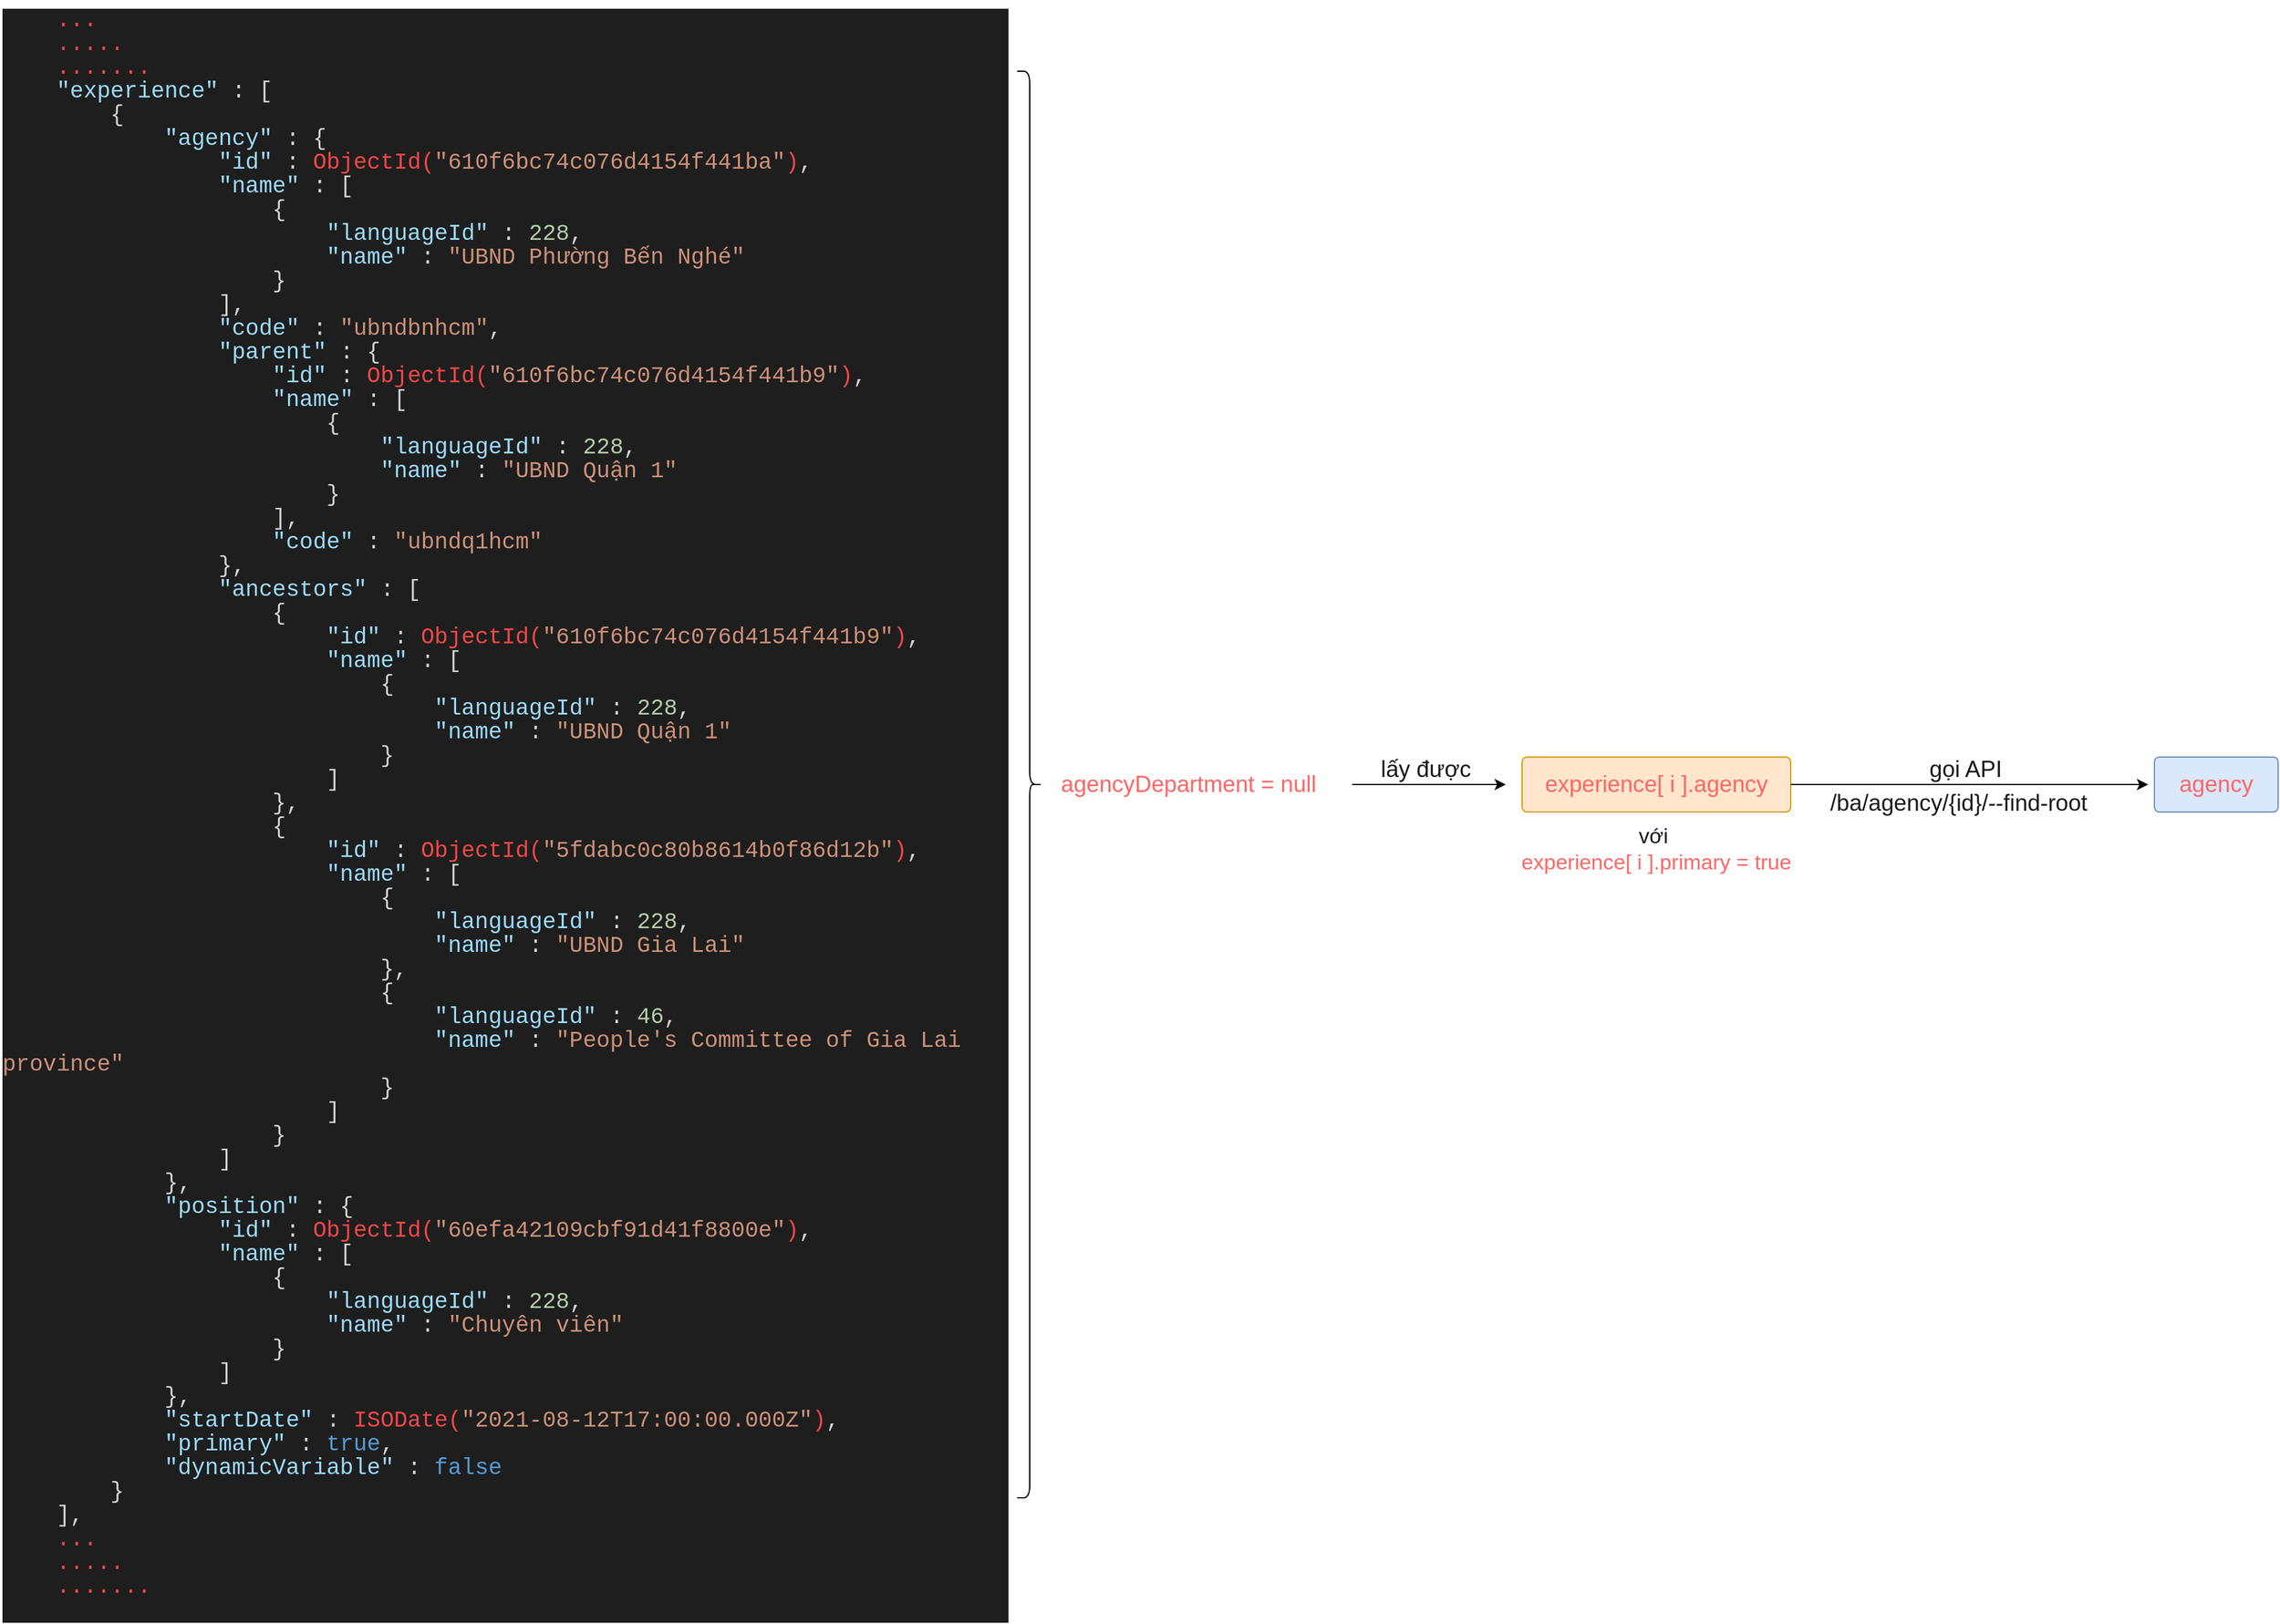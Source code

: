 <mxfile version="16.6.2" type="github">
  <diagram id="NZ3QZ4eZ0BAs92c2d-tE" name="Page-1">
    <mxGraphModel dx="2176" dy="1188" grid="0" gridSize="10" guides="1" tooltips="1" connect="1" arrows="1" fold="1" page="1" pageScale="1" pageWidth="4681" pageHeight="3300" math="0" shadow="0">
      <root>
        <mxCell id="0" />
        <mxCell id="1" parent="0" />
        <mxCell id="aaJU3hRqsd-_yZJHbKK0-4" value="&lt;div style=&quot;color: rgb(212 , 212 , 212) ; background-color: rgb(30 , 30 , 30) ; font-family: &amp;#34;consolas&amp;#34; , &amp;#34;courier new&amp;#34; , monospace ; font-weight: normal ; line-height: 19px ; font-size: 18px&quot;&gt;&lt;div&gt;&lt;/div&gt;&lt;div&gt;&lt;span style=&quot;color: #d4d4d4&quot;&gt;&amp;nbsp; &amp;nbsp; &lt;/span&gt;&lt;span style=&quot;color: #f44747&quot;&gt;...&lt;/span&gt;&lt;/div&gt;&lt;div&gt;&lt;span style=&quot;color: #d4d4d4&quot;&gt;&amp;nbsp; &amp;nbsp; &lt;/span&gt;&lt;span style=&quot;color: #f44747&quot;&gt;.....&lt;/span&gt;&lt;/div&gt;&lt;div&gt;&lt;span style=&quot;color: #d4d4d4&quot;&gt;&amp;nbsp; &amp;nbsp; &lt;/span&gt;&lt;span style=&quot;color: #f44747&quot;&gt;.......&lt;/span&gt;&lt;/div&gt;&lt;div&gt;&lt;span style=&quot;color: #d4d4d4&quot;&gt;&amp;nbsp; &amp;nbsp; &lt;/span&gt;&lt;span style=&quot;color: #9cdcfe&quot;&gt;&quot;experience&quot;&lt;/span&gt;&lt;span style=&quot;color: #d4d4d4&quot;&gt; : [ &lt;/span&gt;&lt;/div&gt;&lt;div&gt;&lt;span style=&quot;color: #d4d4d4&quot;&gt;&amp;nbsp; &amp;nbsp; &amp;nbsp; &amp;nbsp; {&lt;/span&gt;&lt;/div&gt;&lt;div&gt;&lt;span style=&quot;color: #d4d4d4&quot;&gt;&amp;nbsp; &amp;nbsp; &amp;nbsp; &amp;nbsp; &amp;nbsp; &amp;nbsp; &lt;/span&gt;&lt;span style=&quot;color: #9cdcfe&quot;&gt;&quot;agency&quot;&lt;/span&gt;&lt;span style=&quot;color: #d4d4d4&quot;&gt; : {&lt;/span&gt;&lt;/div&gt;&lt;div&gt;&lt;span style=&quot;color: #d4d4d4&quot;&gt;&amp;nbsp; &amp;nbsp; &amp;nbsp; &amp;nbsp; &amp;nbsp; &amp;nbsp; &amp;nbsp; &amp;nbsp; &lt;/span&gt;&lt;span style=&quot;color: #9cdcfe&quot;&gt;&quot;id&quot;&lt;/span&gt;&lt;span style=&quot;color: #d4d4d4&quot;&gt; : &lt;/span&gt;&lt;span style=&quot;color: #f44747&quot;&gt;ObjectId(&lt;/span&gt;&lt;span style=&quot;color: #ce9178&quot;&gt;&quot;610f6bc74c076d4154f441ba&quot;&lt;/span&gt;&lt;span style=&quot;color: #f44747&quot;&gt;)&lt;/span&gt;&lt;span style=&quot;color: #d4d4d4&quot;&gt;,&lt;/span&gt;&lt;/div&gt;&lt;div&gt;&lt;span style=&quot;color: #d4d4d4&quot;&gt;&amp;nbsp; &amp;nbsp; &amp;nbsp; &amp;nbsp; &amp;nbsp; &amp;nbsp; &amp;nbsp; &amp;nbsp; &lt;/span&gt;&lt;span style=&quot;color: #9cdcfe&quot;&gt;&quot;name&quot;&lt;/span&gt;&lt;span style=&quot;color: #d4d4d4&quot;&gt; : [ &lt;/span&gt;&lt;/div&gt;&lt;div&gt;&lt;span style=&quot;color: #d4d4d4&quot;&gt;&amp;nbsp; &amp;nbsp; &amp;nbsp; &amp;nbsp; &amp;nbsp; &amp;nbsp; &amp;nbsp; &amp;nbsp; &amp;nbsp; &amp;nbsp; {&lt;/span&gt;&lt;/div&gt;&lt;div&gt;&lt;span style=&quot;color: #d4d4d4&quot;&gt;&amp;nbsp; &amp;nbsp; &amp;nbsp; &amp;nbsp; &amp;nbsp; &amp;nbsp; &amp;nbsp; &amp;nbsp; &amp;nbsp; &amp;nbsp; &amp;nbsp; &amp;nbsp; &lt;/span&gt;&lt;span style=&quot;color: #9cdcfe&quot;&gt;&quot;languageId&quot;&lt;/span&gt;&lt;span style=&quot;color: #d4d4d4&quot;&gt; : &lt;/span&gt;&lt;span style=&quot;color: #b5cea8&quot;&gt;228&lt;/span&gt;&lt;span style=&quot;color: #d4d4d4&quot;&gt;,&lt;/span&gt;&lt;/div&gt;&lt;div&gt;&lt;span style=&quot;color: #d4d4d4&quot;&gt;&amp;nbsp; &amp;nbsp; &amp;nbsp; &amp;nbsp; &amp;nbsp; &amp;nbsp; &amp;nbsp; &amp;nbsp; &amp;nbsp; &amp;nbsp; &amp;nbsp; &amp;nbsp; &lt;/span&gt;&lt;span style=&quot;color: #9cdcfe&quot;&gt;&quot;name&quot;&lt;/span&gt;&lt;span style=&quot;color: #d4d4d4&quot;&gt; : &lt;/span&gt;&lt;span style=&quot;color: #ce9178&quot;&gt;&quot;UBND Phường Bến Nghé&quot;&lt;/span&gt;&lt;/div&gt;&lt;div&gt;&lt;span style=&quot;color: #d4d4d4&quot;&gt;&amp;nbsp; &amp;nbsp; &amp;nbsp; &amp;nbsp; &amp;nbsp; &amp;nbsp; &amp;nbsp; &amp;nbsp; &amp;nbsp; &amp;nbsp; }&lt;/span&gt;&lt;/div&gt;&lt;div&gt;&lt;span style=&quot;color: #d4d4d4&quot;&gt;&amp;nbsp; &amp;nbsp; &amp;nbsp; &amp;nbsp; &amp;nbsp; &amp;nbsp; &amp;nbsp; &amp;nbsp; ],&lt;/span&gt;&lt;/div&gt;&lt;div&gt;&lt;span style=&quot;color: #d4d4d4&quot;&gt;&amp;nbsp; &amp;nbsp; &amp;nbsp; &amp;nbsp; &amp;nbsp; &amp;nbsp; &amp;nbsp; &amp;nbsp; &lt;/span&gt;&lt;span style=&quot;color: #9cdcfe&quot;&gt;&quot;code&quot;&lt;/span&gt;&lt;span style=&quot;color: #d4d4d4&quot;&gt; : &lt;/span&gt;&lt;span style=&quot;color: #ce9178&quot;&gt;&quot;ubndbnhcm&quot;&lt;/span&gt;&lt;span style=&quot;color: #d4d4d4&quot;&gt;,&lt;/span&gt;&lt;/div&gt;&lt;div&gt;&lt;span style=&quot;color: #d4d4d4&quot;&gt;&amp;nbsp; &amp;nbsp; &amp;nbsp; &amp;nbsp; &amp;nbsp; &amp;nbsp; &amp;nbsp; &amp;nbsp; &lt;/span&gt;&lt;span style=&quot;color: #9cdcfe&quot;&gt;&quot;parent&quot;&lt;/span&gt;&lt;span style=&quot;color: #d4d4d4&quot;&gt; : {&lt;/span&gt;&lt;/div&gt;&lt;div&gt;&lt;span style=&quot;color: #d4d4d4&quot;&gt;&amp;nbsp; &amp;nbsp; &amp;nbsp; &amp;nbsp; &amp;nbsp; &amp;nbsp; &amp;nbsp; &amp;nbsp; &amp;nbsp; &amp;nbsp; &lt;/span&gt;&lt;span style=&quot;color: #9cdcfe&quot;&gt;&quot;id&quot;&lt;/span&gt;&lt;span style=&quot;color: #d4d4d4&quot;&gt; : &lt;/span&gt;&lt;span style=&quot;color: #f44747&quot;&gt;ObjectId(&lt;/span&gt;&lt;span style=&quot;color: #ce9178&quot;&gt;&quot;610f6bc74c076d4154f441b9&quot;&lt;/span&gt;&lt;span style=&quot;color: #f44747&quot;&gt;)&lt;/span&gt;&lt;span style=&quot;color: #d4d4d4&quot;&gt;,&lt;/span&gt;&lt;/div&gt;&lt;div&gt;&lt;span style=&quot;color: #d4d4d4&quot;&gt;&amp;nbsp; &amp;nbsp; &amp;nbsp; &amp;nbsp; &amp;nbsp; &amp;nbsp; &amp;nbsp; &amp;nbsp; &amp;nbsp; &amp;nbsp; &lt;/span&gt;&lt;span style=&quot;color: #9cdcfe&quot;&gt;&quot;name&quot;&lt;/span&gt;&lt;span style=&quot;color: #d4d4d4&quot;&gt; : [ &lt;/span&gt;&lt;/div&gt;&lt;div&gt;&lt;span style=&quot;color: #d4d4d4&quot;&gt;&amp;nbsp; &amp;nbsp; &amp;nbsp; &amp;nbsp; &amp;nbsp; &amp;nbsp; &amp;nbsp; &amp;nbsp; &amp;nbsp; &amp;nbsp; &amp;nbsp; &amp;nbsp; {&lt;/span&gt;&lt;/div&gt;&lt;div&gt;&lt;span style=&quot;color: #d4d4d4&quot;&gt;&amp;nbsp; &amp;nbsp; &amp;nbsp; &amp;nbsp; &amp;nbsp; &amp;nbsp; &amp;nbsp; &amp;nbsp; &amp;nbsp; &amp;nbsp; &amp;nbsp; &amp;nbsp; &amp;nbsp; &amp;nbsp; &lt;/span&gt;&lt;span style=&quot;color: #9cdcfe&quot;&gt;&quot;languageId&quot;&lt;/span&gt;&lt;span style=&quot;color: #d4d4d4&quot;&gt; : &lt;/span&gt;&lt;span style=&quot;color: #b5cea8&quot;&gt;228&lt;/span&gt;&lt;span style=&quot;color: #d4d4d4&quot;&gt;,&lt;/span&gt;&lt;/div&gt;&lt;div&gt;&lt;span style=&quot;color: #d4d4d4&quot;&gt;&amp;nbsp; &amp;nbsp; &amp;nbsp; &amp;nbsp; &amp;nbsp; &amp;nbsp; &amp;nbsp; &amp;nbsp; &amp;nbsp; &amp;nbsp; &amp;nbsp; &amp;nbsp; &amp;nbsp; &amp;nbsp; &lt;/span&gt;&lt;span style=&quot;color: #9cdcfe&quot;&gt;&quot;name&quot;&lt;/span&gt;&lt;span style=&quot;color: #d4d4d4&quot;&gt; : &lt;/span&gt;&lt;span style=&quot;color: #ce9178&quot;&gt;&quot;UBND Quận 1&quot;&lt;/span&gt;&lt;/div&gt;&lt;div&gt;&lt;span style=&quot;color: #d4d4d4&quot;&gt;&amp;nbsp; &amp;nbsp; &amp;nbsp; &amp;nbsp; &amp;nbsp; &amp;nbsp; &amp;nbsp; &amp;nbsp; &amp;nbsp; &amp;nbsp; &amp;nbsp; &amp;nbsp; }&lt;/span&gt;&lt;/div&gt;&lt;div&gt;&lt;span style=&quot;color: #d4d4d4&quot;&gt;&amp;nbsp; &amp;nbsp; &amp;nbsp; &amp;nbsp; &amp;nbsp; &amp;nbsp; &amp;nbsp; &amp;nbsp; &amp;nbsp; &amp;nbsp; ],&lt;/span&gt;&lt;/div&gt;&lt;div&gt;&lt;span style=&quot;color: #d4d4d4&quot;&gt;&amp;nbsp; &amp;nbsp; &amp;nbsp; &amp;nbsp; &amp;nbsp; &amp;nbsp; &amp;nbsp; &amp;nbsp; &amp;nbsp; &amp;nbsp; &lt;/span&gt;&lt;span style=&quot;color: #9cdcfe&quot;&gt;&quot;code&quot;&lt;/span&gt;&lt;span style=&quot;color: #d4d4d4&quot;&gt; : &lt;/span&gt;&lt;span style=&quot;color: #ce9178&quot;&gt;&quot;ubndq1hcm&quot;&lt;/span&gt;&lt;/div&gt;&lt;div&gt;&lt;span style=&quot;color: #d4d4d4&quot;&gt;&amp;nbsp; &amp;nbsp; &amp;nbsp; &amp;nbsp; &amp;nbsp; &amp;nbsp; &amp;nbsp; &amp;nbsp; },&lt;/span&gt;&lt;/div&gt;&lt;div&gt;&lt;span style=&quot;color: #d4d4d4&quot;&gt;&amp;nbsp; &amp;nbsp; &amp;nbsp; &amp;nbsp; &amp;nbsp; &amp;nbsp; &amp;nbsp; &amp;nbsp; &lt;/span&gt;&lt;span style=&quot;color: #9cdcfe&quot;&gt;&quot;ancestors&quot;&lt;/span&gt;&lt;span style=&quot;color: #d4d4d4&quot;&gt; : [ &lt;/span&gt;&lt;/div&gt;&lt;div&gt;&lt;span style=&quot;color: #d4d4d4&quot;&gt;&amp;nbsp; &amp;nbsp; &amp;nbsp; &amp;nbsp; &amp;nbsp; &amp;nbsp; &amp;nbsp; &amp;nbsp; &amp;nbsp; &amp;nbsp; {&lt;/span&gt;&lt;/div&gt;&lt;div&gt;&lt;span style=&quot;color: #d4d4d4&quot;&gt;&amp;nbsp; &amp;nbsp; &amp;nbsp; &amp;nbsp; &amp;nbsp; &amp;nbsp; &amp;nbsp; &amp;nbsp; &amp;nbsp; &amp;nbsp; &amp;nbsp; &amp;nbsp; &lt;/span&gt;&lt;span style=&quot;color: #9cdcfe&quot;&gt;&quot;id&quot;&lt;/span&gt;&lt;span style=&quot;color: #d4d4d4&quot;&gt; : &lt;/span&gt;&lt;span style=&quot;color: #f44747&quot;&gt;ObjectId(&lt;/span&gt;&lt;span style=&quot;color: #ce9178&quot;&gt;&quot;610f6bc74c076d4154f441b9&quot;&lt;/span&gt;&lt;span style=&quot;color: #f44747&quot;&gt;)&lt;/span&gt;&lt;span style=&quot;color: #d4d4d4&quot;&gt;,&lt;/span&gt;&lt;/div&gt;&lt;div&gt;&lt;span style=&quot;color: #d4d4d4&quot;&gt;&amp;nbsp; &amp;nbsp; &amp;nbsp; &amp;nbsp; &amp;nbsp; &amp;nbsp; &amp;nbsp; &amp;nbsp; &amp;nbsp; &amp;nbsp; &amp;nbsp; &amp;nbsp; &lt;/span&gt;&lt;span style=&quot;color: #9cdcfe&quot;&gt;&quot;name&quot;&lt;/span&gt;&lt;span style=&quot;color: #d4d4d4&quot;&gt; : [ &lt;/span&gt;&lt;/div&gt;&lt;div&gt;&lt;span style=&quot;color: #d4d4d4&quot;&gt;&amp;nbsp; &amp;nbsp; &amp;nbsp; &amp;nbsp; &amp;nbsp; &amp;nbsp; &amp;nbsp; &amp;nbsp; &amp;nbsp; &amp;nbsp; &amp;nbsp; &amp;nbsp; &amp;nbsp; &amp;nbsp; {&lt;/span&gt;&lt;/div&gt;&lt;div&gt;&lt;span style=&quot;color: #d4d4d4&quot;&gt;&amp;nbsp; &amp;nbsp; &amp;nbsp; &amp;nbsp; &amp;nbsp; &amp;nbsp; &amp;nbsp; &amp;nbsp; &amp;nbsp; &amp;nbsp; &amp;nbsp; &amp;nbsp; &amp;nbsp; &amp;nbsp; &amp;nbsp; &amp;nbsp; &lt;/span&gt;&lt;span style=&quot;color: #9cdcfe&quot;&gt;&quot;languageId&quot;&lt;/span&gt;&lt;span style=&quot;color: #d4d4d4&quot;&gt; : &lt;/span&gt;&lt;span style=&quot;color: #b5cea8&quot;&gt;228&lt;/span&gt;&lt;span style=&quot;color: #d4d4d4&quot;&gt;,&lt;/span&gt;&lt;/div&gt;&lt;div&gt;&lt;span style=&quot;color: #d4d4d4&quot;&gt;&amp;nbsp; &amp;nbsp; &amp;nbsp; &amp;nbsp; &amp;nbsp; &amp;nbsp; &amp;nbsp; &amp;nbsp; &amp;nbsp; &amp;nbsp; &amp;nbsp; &amp;nbsp; &amp;nbsp; &amp;nbsp; &amp;nbsp; &amp;nbsp; &lt;/span&gt;&lt;span style=&quot;color: #9cdcfe&quot;&gt;&quot;name&quot;&lt;/span&gt;&lt;span style=&quot;color: #d4d4d4&quot;&gt; : &lt;/span&gt;&lt;span style=&quot;color: #ce9178&quot;&gt;&quot;UBND Quận 1&quot;&lt;/span&gt;&lt;/div&gt;&lt;div&gt;&lt;span style=&quot;color: #d4d4d4&quot;&gt;&amp;nbsp; &amp;nbsp; &amp;nbsp; &amp;nbsp; &amp;nbsp; &amp;nbsp; &amp;nbsp; &amp;nbsp; &amp;nbsp; &amp;nbsp; &amp;nbsp; &amp;nbsp; &amp;nbsp; &amp;nbsp; }&lt;/span&gt;&lt;/div&gt;&lt;div&gt;&lt;span style=&quot;color: #d4d4d4&quot;&gt;&amp;nbsp; &amp;nbsp; &amp;nbsp; &amp;nbsp; &amp;nbsp; &amp;nbsp; &amp;nbsp; &amp;nbsp; &amp;nbsp; &amp;nbsp; &amp;nbsp; &amp;nbsp; ]&lt;/span&gt;&lt;/div&gt;&lt;div&gt;&lt;span style=&quot;color: #d4d4d4&quot;&gt;&amp;nbsp; &amp;nbsp; &amp;nbsp; &amp;nbsp; &amp;nbsp; &amp;nbsp; &amp;nbsp; &amp;nbsp; &amp;nbsp; &amp;nbsp; }, &lt;/span&gt;&lt;/div&gt;&lt;div&gt;&lt;span style=&quot;color: #d4d4d4&quot;&gt;&amp;nbsp; &amp;nbsp; &amp;nbsp; &amp;nbsp; &amp;nbsp; &amp;nbsp; &amp;nbsp; &amp;nbsp; &amp;nbsp; &amp;nbsp; {&lt;/span&gt;&lt;/div&gt;&lt;div&gt;&lt;span style=&quot;color: #d4d4d4&quot;&gt;&amp;nbsp; &amp;nbsp; &amp;nbsp; &amp;nbsp; &amp;nbsp; &amp;nbsp; &amp;nbsp; &amp;nbsp; &amp;nbsp; &amp;nbsp; &amp;nbsp; &amp;nbsp; &lt;/span&gt;&lt;span style=&quot;color: #9cdcfe&quot;&gt;&quot;id&quot;&lt;/span&gt;&lt;span style=&quot;color: #d4d4d4&quot;&gt; : &lt;/span&gt;&lt;span style=&quot;color: #f44747&quot;&gt;ObjectId(&lt;/span&gt;&lt;span style=&quot;color: #ce9178&quot;&gt;&quot;5fdabc0c80b8614b0f86d12b&quot;&lt;/span&gt;&lt;span style=&quot;color: #f44747&quot;&gt;)&lt;/span&gt;&lt;span style=&quot;color: #d4d4d4&quot;&gt;,&lt;/span&gt;&lt;/div&gt;&lt;div&gt;&lt;span style=&quot;color: #d4d4d4&quot;&gt;&amp;nbsp; &amp;nbsp; &amp;nbsp; &amp;nbsp; &amp;nbsp; &amp;nbsp; &amp;nbsp; &amp;nbsp; &amp;nbsp; &amp;nbsp; &amp;nbsp; &amp;nbsp; &lt;/span&gt;&lt;span style=&quot;color: #9cdcfe&quot;&gt;&quot;name&quot;&lt;/span&gt;&lt;span style=&quot;color: #d4d4d4&quot;&gt; : [ &lt;/span&gt;&lt;/div&gt;&lt;div&gt;&lt;span style=&quot;color: #d4d4d4&quot;&gt;&amp;nbsp; &amp;nbsp; &amp;nbsp; &amp;nbsp; &amp;nbsp; &amp;nbsp; &amp;nbsp; &amp;nbsp; &amp;nbsp; &amp;nbsp; &amp;nbsp; &amp;nbsp; &amp;nbsp; &amp;nbsp; {&lt;/span&gt;&lt;/div&gt;&lt;div&gt;&lt;span style=&quot;color: #d4d4d4&quot;&gt;&amp;nbsp; &amp;nbsp; &amp;nbsp; &amp;nbsp; &amp;nbsp; &amp;nbsp; &amp;nbsp; &amp;nbsp; &amp;nbsp; &amp;nbsp; &amp;nbsp; &amp;nbsp; &amp;nbsp; &amp;nbsp; &amp;nbsp; &amp;nbsp; &lt;/span&gt;&lt;span style=&quot;color: #9cdcfe&quot;&gt;&quot;languageId&quot;&lt;/span&gt;&lt;span style=&quot;color: #d4d4d4&quot;&gt; : &lt;/span&gt;&lt;span style=&quot;color: #b5cea8&quot;&gt;228&lt;/span&gt;&lt;span style=&quot;color: #d4d4d4&quot;&gt;,&lt;/span&gt;&lt;/div&gt;&lt;div&gt;&lt;span style=&quot;color: #d4d4d4&quot;&gt;&amp;nbsp; &amp;nbsp; &amp;nbsp; &amp;nbsp; &amp;nbsp; &amp;nbsp; &amp;nbsp; &amp;nbsp; &amp;nbsp; &amp;nbsp; &amp;nbsp; &amp;nbsp; &amp;nbsp; &amp;nbsp; &amp;nbsp; &amp;nbsp; &lt;/span&gt;&lt;span style=&quot;color: #9cdcfe&quot;&gt;&quot;name&quot;&lt;/span&gt;&lt;span style=&quot;color: #d4d4d4&quot;&gt; : &lt;/span&gt;&lt;span style=&quot;color: #ce9178&quot;&gt;&quot;UBND Gia Lai&quot;&lt;/span&gt;&lt;/div&gt;&lt;div&gt;&lt;span style=&quot;color: #d4d4d4&quot;&gt;&amp;nbsp; &amp;nbsp; &amp;nbsp; &amp;nbsp; &amp;nbsp; &amp;nbsp; &amp;nbsp; &amp;nbsp; &amp;nbsp; &amp;nbsp; &amp;nbsp; &amp;nbsp; &amp;nbsp; &amp;nbsp; }, &lt;/span&gt;&lt;/div&gt;&lt;div&gt;&lt;span style=&quot;color: #d4d4d4&quot;&gt;&amp;nbsp; &amp;nbsp; &amp;nbsp; &amp;nbsp; &amp;nbsp; &amp;nbsp; &amp;nbsp; &amp;nbsp; &amp;nbsp; &amp;nbsp; &amp;nbsp; &amp;nbsp; &amp;nbsp; &amp;nbsp; {&lt;/span&gt;&lt;/div&gt;&lt;div&gt;&lt;span style=&quot;color: #d4d4d4&quot;&gt;&amp;nbsp; &amp;nbsp; &amp;nbsp; &amp;nbsp; &amp;nbsp; &amp;nbsp; &amp;nbsp; &amp;nbsp; &amp;nbsp; &amp;nbsp; &amp;nbsp; &amp;nbsp; &amp;nbsp; &amp;nbsp; &amp;nbsp; &amp;nbsp; &lt;/span&gt;&lt;span style=&quot;color: #9cdcfe&quot;&gt;&quot;languageId&quot;&lt;/span&gt;&lt;span style=&quot;color: #d4d4d4&quot;&gt; : &lt;/span&gt;&lt;span style=&quot;color: #b5cea8&quot;&gt;46&lt;/span&gt;&lt;span style=&quot;color: #d4d4d4&quot;&gt;,&lt;/span&gt;&lt;/div&gt;&lt;div&gt;&lt;span style=&quot;color: #d4d4d4&quot;&gt;&amp;nbsp; &amp;nbsp; &amp;nbsp; &amp;nbsp; &amp;nbsp; &amp;nbsp; &amp;nbsp; &amp;nbsp; &amp;nbsp; &amp;nbsp; &amp;nbsp; &amp;nbsp; &amp;nbsp; &amp;nbsp; &amp;nbsp; &amp;nbsp; &lt;/span&gt;&lt;span style=&quot;color: #9cdcfe&quot;&gt;&quot;name&quot;&lt;/span&gt;&lt;span style=&quot;color: #d4d4d4&quot;&gt; : &lt;/span&gt;&lt;span style=&quot;color: #ce9178&quot;&gt;&quot;People&#39;s Committee of Gia Lai province&quot;&lt;/span&gt;&lt;/div&gt;&lt;div&gt;&lt;span style=&quot;color: #d4d4d4&quot;&gt;&amp;nbsp; &amp;nbsp; &amp;nbsp; &amp;nbsp; &amp;nbsp; &amp;nbsp; &amp;nbsp; &amp;nbsp; &amp;nbsp; &amp;nbsp; &amp;nbsp; &amp;nbsp; &amp;nbsp; &amp;nbsp; }&lt;/span&gt;&lt;/div&gt;&lt;div&gt;&lt;span style=&quot;color: #d4d4d4&quot;&gt;&amp;nbsp; &amp;nbsp; &amp;nbsp; &amp;nbsp; &amp;nbsp; &amp;nbsp; &amp;nbsp; &amp;nbsp; &amp;nbsp; &amp;nbsp; &amp;nbsp; &amp;nbsp; ]&lt;/span&gt;&lt;/div&gt;&lt;div&gt;&lt;span style=&quot;color: #d4d4d4&quot;&gt;&amp;nbsp; &amp;nbsp; &amp;nbsp; &amp;nbsp; &amp;nbsp; &amp;nbsp; &amp;nbsp; &amp;nbsp; &amp;nbsp; &amp;nbsp; }&lt;/span&gt;&lt;/div&gt;&lt;div&gt;&lt;span style=&quot;color: #d4d4d4&quot;&gt;&amp;nbsp; &amp;nbsp; &amp;nbsp; &amp;nbsp; &amp;nbsp; &amp;nbsp; &amp;nbsp; &amp;nbsp; ]&lt;/span&gt;&lt;/div&gt;&lt;div&gt;&lt;span style=&quot;color: #d4d4d4&quot;&gt;&amp;nbsp; &amp;nbsp; &amp;nbsp; &amp;nbsp; &amp;nbsp; &amp;nbsp; },&lt;/span&gt;&lt;/div&gt;&lt;div&gt;&lt;span style=&quot;color: #d4d4d4&quot;&gt;&amp;nbsp; &amp;nbsp; &amp;nbsp; &amp;nbsp; &amp;nbsp; &amp;nbsp; &lt;/span&gt;&lt;span style=&quot;color: #9cdcfe&quot;&gt;&quot;position&quot;&lt;/span&gt;&lt;span style=&quot;color: #d4d4d4&quot;&gt; : {&lt;/span&gt;&lt;/div&gt;&lt;div&gt;&lt;span style=&quot;color: #d4d4d4&quot;&gt;&amp;nbsp; &amp;nbsp; &amp;nbsp; &amp;nbsp; &amp;nbsp; &amp;nbsp; &amp;nbsp; &amp;nbsp; &lt;/span&gt;&lt;span style=&quot;color: #9cdcfe&quot;&gt;&quot;id&quot;&lt;/span&gt;&lt;span style=&quot;color: #d4d4d4&quot;&gt; : &lt;/span&gt;&lt;span style=&quot;color: #f44747&quot;&gt;ObjectId(&lt;/span&gt;&lt;span style=&quot;color: #ce9178&quot;&gt;&quot;60efa42109cbf91d41f8800e&quot;&lt;/span&gt;&lt;span style=&quot;color: #f44747&quot;&gt;)&lt;/span&gt;&lt;span style=&quot;color: #d4d4d4&quot;&gt;,&lt;/span&gt;&lt;/div&gt;&lt;div&gt;&lt;span style=&quot;color: #d4d4d4&quot;&gt;&amp;nbsp; &amp;nbsp; &amp;nbsp; &amp;nbsp; &amp;nbsp; &amp;nbsp; &amp;nbsp; &amp;nbsp; &lt;/span&gt;&lt;span style=&quot;color: #9cdcfe&quot;&gt;&quot;name&quot;&lt;/span&gt;&lt;span style=&quot;color: #d4d4d4&quot;&gt; : [ &lt;/span&gt;&lt;/div&gt;&lt;div&gt;&lt;span style=&quot;color: #d4d4d4&quot;&gt;&amp;nbsp; &amp;nbsp; &amp;nbsp; &amp;nbsp; &amp;nbsp; &amp;nbsp; &amp;nbsp; &amp;nbsp; &amp;nbsp; &amp;nbsp; {&lt;/span&gt;&lt;/div&gt;&lt;div&gt;&lt;span style=&quot;color: #d4d4d4&quot;&gt;&amp;nbsp; &amp;nbsp; &amp;nbsp; &amp;nbsp; &amp;nbsp; &amp;nbsp; &amp;nbsp; &amp;nbsp; &amp;nbsp; &amp;nbsp; &amp;nbsp; &amp;nbsp; &lt;/span&gt;&lt;span style=&quot;color: #9cdcfe&quot;&gt;&quot;languageId&quot;&lt;/span&gt;&lt;span style=&quot;color: #d4d4d4&quot;&gt; : &lt;/span&gt;&lt;span style=&quot;color: #b5cea8&quot;&gt;228&lt;/span&gt;&lt;span style=&quot;color: #d4d4d4&quot;&gt;,&lt;/span&gt;&lt;/div&gt;&lt;div&gt;&lt;span style=&quot;color: #d4d4d4&quot;&gt;&amp;nbsp; &amp;nbsp; &amp;nbsp; &amp;nbsp; &amp;nbsp; &amp;nbsp; &amp;nbsp; &amp;nbsp; &amp;nbsp; &amp;nbsp; &amp;nbsp; &amp;nbsp; &lt;/span&gt;&lt;span style=&quot;color: #9cdcfe&quot;&gt;&quot;name&quot;&lt;/span&gt;&lt;span style=&quot;color: #d4d4d4&quot;&gt; : &lt;/span&gt;&lt;span style=&quot;color: #ce9178&quot;&gt;&quot;Chuyên viên&quot;&lt;/span&gt;&lt;/div&gt;&lt;div&gt;&lt;span style=&quot;color: #d4d4d4&quot;&gt;&amp;nbsp; &amp;nbsp; &amp;nbsp; &amp;nbsp; &amp;nbsp; &amp;nbsp; &amp;nbsp; &amp;nbsp; &amp;nbsp; &amp;nbsp; }&lt;/span&gt;&lt;/div&gt;&lt;div&gt;&lt;span style=&quot;color: #d4d4d4&quot;&gt;&amp;nbsp; &amp;nbsp; &amp;nbsp; &amp;nbsp; &amp;nbsp; &amp;nbsp; &amp;nbsp; &amp;nbsp; ]&lt;/span&gt;&lt;/div&gt;&lt;div&gt;&lt;span style=&quot;color: #d4d4d4&quot;&gt;&amp;nbsp; &amp;nbsp; &amp;nbsp; &amp;nbsp; &amp;nbsp; &amp;nbsp; },&lt;/span&gt;&lt;/div&gt;&lt;div&gt;&lt;span style=&quot;color: #d4d4d4&quot;&gt;&amp;nbsp; &amp;nbsp; &amp;nbsp; &amp;nbsp; &amp;nbsp; &amp;nbsp; &lt;/span&gt;&lt;span style=&quot;color: #9cdcfe&quot;&gt;&quot;startDate&quot;&lt;/span&gt;&lt;span style=&quot;color: #d4d4d4&quot;&gt; : &lt;/span&gt;&lt;span style=&quot;color: #f44747&quot;&gt;ISODate(&lt;/span&gt;&lt;span style=&quot;color: #ce9178&quot;&gt;&quot;2021-08-12T17:00:00.000Z&quot;&lt;/span&gt;&lt;span style=&quot;color: #f44747&quot;&gt;)&lt;/span&gt;&lt;span style=&quot;color: #d4d4d4&quot;&gt;,&lt;/span&gt;&lt;/div&gt;&lt;div&gt;&lt;span style=&quot;color: #d4d4d4&quot;&gt;&amp;nbsp; &amp;nbsp; &amp;nbsp; &amp;nbsp; &amp;nbsp; &amp;nbsp; &lt;/span&gt;&lt;span style=&quot;color: #9cdcfe&quot;&gt;&quot;primary&quot;&lt;/span&gt;&lt;span style=&quot;color: #d4d4d4&quot;&gt; : &lt;/span&gt;&lt;span style=&quot;color: #569cd6&quot;&gt;true&lt;/span&gt;&lt;span style=&quot;color: #d4d4d4&quot;&gt;,&lt;/span&gt;&lt;/div&gt;&lt;div&gt;&lt;span style=&quot;color: #d4d4d4&quot;&gt;&amp;nbsp; &amp;nbsp; &amp;nbsp; &amp;nbsp; &amp;nbsp; &amp;nbsp; &lt;/span&gt;&lt;span style=&quot;color: #9cdcfe&quot;&gt;&quot;dynamicVariable&quot;&lt;/span&gt;&lt;span style=&quot;color: #d4d4d4&quot;&gt; : &lt;/span&gt;&lt;span style=&quot;color: #569cd6&quot;&gt;false&lt;/span&gt;&lt;/div&gt;&lt;div&gt;&lt;span style=&quot;color: #d4d4d4&quot;&gt;&amp;nbsp; &amp;nbsp; &amp;nbsp; &amp;nbsp; }&lt;/span&gt;&lt;/div&gt;&lt;div&gt;&lt;span style=&quot;color: #d4d4d4&quot;&gt;&amp;nbsp; &amp;nbsp; ],&lt;/span&gt;&lt;/div&gt;&lt;div&gt;&lt;span style=&quot;color: #d4d4d4&quot;&gt;&amp;nbsp; &amp;nbsp; &lt;/span&gt;&lt;span style=&quot;color: #f44747&quot;&gt;...&lt;/span&gt;&lt;/div&gt;&lt;div&gt;&lt;span style=&quot;color: #d4d4d4&quot;&gt;&amp;nbsp; &amp;nbsp; &lt;/span&gt;&lt;span style=&quot;color: #f44747&quot;&gt;.....&lt;/span&gt;&lt;/div&gt;&lt;div&gt;&lt;span style=&quot;color: #d4d4d4&quot;&gt;&amp;nbsp; &amp;nbsp; &lt;/span&gt;&lt;span style=&quot;color: #f44747&quot;&gt;.......&lt;/span&gt;&lt;/div&gt;&lt;br&gt;&lt;/div&gt;" style="text;whiteSpace=wrap;html=1;fontSize=17;" vertex="1" parent="1">
          <mxGeometry x="450" y="392" width="807" height="1278" as="geometry" />
        </mxCell>
        <mxCell id="aaJU3hRqsd-_yZJHbKK0-5" value="" style="shape=curlyBracket;whiteSpace=wrap;html=1;rounded=1;flipH=1;fontSize=18;size=0.5;" vertex="1" parent="1">
          <mxGeometry x="1264" y="449" width="20" height="1142" as="geometry" />
        </mxCell>
        <mxCell id="aaJU3hRqsd-_yZJHbKK0-6" value="&lt;span style=&quot;font-family: sans-serif; font-size: 18.333px; font-style: normal; letter-spacing: normal; text-align: center; text-indent: 0px; text-transform: none; word-spacing: 0px; display: inline; float: none;&quot;&gt;&lt;font color=&quot;#ff6666&quot;&gt;agencyDepartment = null&lt;/font&gt;&lt;/span&gt;" style="text;whiteSpace=wrap;html=1;fontSize=18;fontStyle=0" vertex="1" parent="1">
          <mxGeometry x="1297" y="1002" width="235" height="36" as="geometry" />
        </mxCell>
        <mxCell id="aaJU3hRqsd-_yZJHbKK0-7" value="" style="endArrow=classic;html=1;rounded=0;fontSize=18;fontColor=#1A1A1A;exitX=1;exitY=0.5;exitDx=0;exitDy=0;" edge="1" parent="1" source="aaJU3hRqsd-_yZJHbKK0-6">
          <mxGeometry width="50" height="50" relative="1" as="geometry">
            <mxPoint x="1371" y="966" as="sourcePoint" />
            <mxPoint x="1655" y="1020" as="targetPoint" />
          </mxGeometry>
        </mxCell>
        <mxCell id="aaJU3hRqsd-_yZJHbKK0-8" value="&lt;span style=&quot;font-family: sans-serif ; font-size: 18.333px ; font-style: normal ; font-weight: 400 ; letter-spacing: normal ; text-align: center ; text-indent: 0px ; text-transform: none ; word-spacing: 0px ; background-color: rgb(255 , 255 , 255) ; display: inline ; float: none&quot;&gt;&lt;font color=&quot;#1a1a1a&quot;&gt;lấy được&lt;/font&gt;&lt;/span&gt;" style="text;whiteSpace=wrap;html=1;fontSize=18;" vertex="1" parent="1">
          <mxGeometry x="1553" y="990" width="83" height="36" as="geometry" />
        </mxCell>
        <mxCell id="aaJU3hRqsd-_yZJHbKK0-10" value="&lt;div style=&quot;color: rgb(0 , 0 , 0) ; font-family: &amp;#34;helvetica&amp;#34; ; font-style: normal ; font-weight: 700 ; letter-spacing: normal ; text-indent: 0px ; text-transform: none ; word-spacing: 0px ; font-size: 17px&quot;&gt;&lt;font style=&quot;font-size: 17px&quot;&gt;&lt;span style=&quot;color: rgb(26 , 26 , 26) ; font-family: sans-serif ; font-weight: normal&quot;&gt;với&amp;nbsp;&lt;/span&gt;&lt;br&gt;&lt;/font&gt;&lt;/div&gt;&lt;span style=&quot;font-style: normal ; letter-spacing: normal ; text-indent: 0px ; text-transform: none ; word-spacing: 0px ; color: rgb(255 , 102 , 102) ; font-family: sans-serif ; font-weight: 400 ; font-size: 17px&quot;&gt;&lt;font style=&quot;font-size: 17px&quot;&gt;experience[ i ].primary = true&lt;/font&gt;&lt;/span&gt;" style="text;whiteSpace=wrap;html=1;fontSize=18;align=center;" vertex="1" parent="1">
          <mxGeometry x="1649" y="1045" width="253" height="61" as="geometry" />
        </mxCell>
        <mxCell id="aaJU3hRqsd-_yZJHbKK0-11" value="&lt;span style=&quot;font-family: sans-serif ; font-size: 18.333px&quot;&gt;&lt;font color=&quot;#ff6666&quot;&gt;experience[ i ].agency&lt;/font&gt;&lt;/span&gt;" style="rounded=1;whiteSpace=wrap;html=1;labelBackgroundColor=none;fontSize=18;arcSize=9;fillColor=#ffe6cc;strokeColor=#d79b00;" vertex="1" parent="1">
          <mxGeometry x="1668" y="998" width="215" height="44" as="geometry" />
        </mxCell>
        <mxCell id="aaJU3hRqsd-_yZJHbKK0-13" value="" style="endArrow=classic;html=1;rounded=0;fontSize=18;fontColor=#1A1A1A;exitX=1;exitY=0.5;exitDx=0;exitDy=0;" edge="1" parent="1" source="aaJU3hRqsd-_yZJHbKK0-11">
          <mxGeometry width="50" height="50" relative="1" as="geometry">
            <mxPoint x="1933" y="1020.0" as="sourcePoint" />
            <mxPoint x="2169" y="1020" as="targetPoint" />
          </mxGeometry>
        </mxCell>
        <mxCell id="aaJU3hRqsd-_yZJHbKK0-14" value="&lt;span style=&quot;font-family: sans-serif ; font-size: 18.333px ; font-style: normal ; font-weight: 400 ; letter-spacing: normal ; text-align: center ; text-indent: 0px ; text-transform: none ; word-spacing: 0px ; background-color: rgb(255 , 255 , 255) ; display: inline ; float: none&quot;&gt;&lt;font color=&quot;#1a1a1a&quot;&gt;gọi API&lt;/font&gt;&lt;/span&gt;" style="text;whiteSpace=wrap;html=1;fontSize=18;" vertex="1" parent="1">
          <mxGeometry x="1992" y="990" width="83" height="36" as="geometry" />
        </mxCell>
        <mxCell id="aaJU3hRqsd-_yZJHbKK0-15" value="&lt;font color=&quot;#1a1a1a&quot; face=&quot;sans-serif&quot;&gt;&lt;span style=&quot;font-size: 18.333px&quot;&gt;/ba/agency/{id}/--find-root&lt;/span&gt;&lt;/font&gt;" style="text;whiteSpace=wrap;html=1;fontSize=18;align=center;" vertex="1" parent="1">
          <mxGeometry x="1875" y="1017" width="285" height="36" as="geometry" />
        </mxCell>
        <mxCell id="aaJU3hRqsd-_yZJHbKK0-16" value="&lt;span style=&quot;font-family: sans-serif ; font-size: 18.333px&quot;&gt;&lt;font color=&quot;#ff6666&quot;&gt;agency&lt;/font&gt;&lt;/span&gt;" style="rounded=1;whiteSpace=wrap;html=1;labelBackgroundColor=none;fontSize=18;arcSize=9;fillColor=#dae8fc;strokeColor=#6c8ebf;" vertex="1" parent="1">
          <mxGeometry x="2174" y="998" width="99" height="44" as="geometry" />
        </mxCell>
      </root>
    </mxGraphModel>
  </diagram>
</mxfile>
